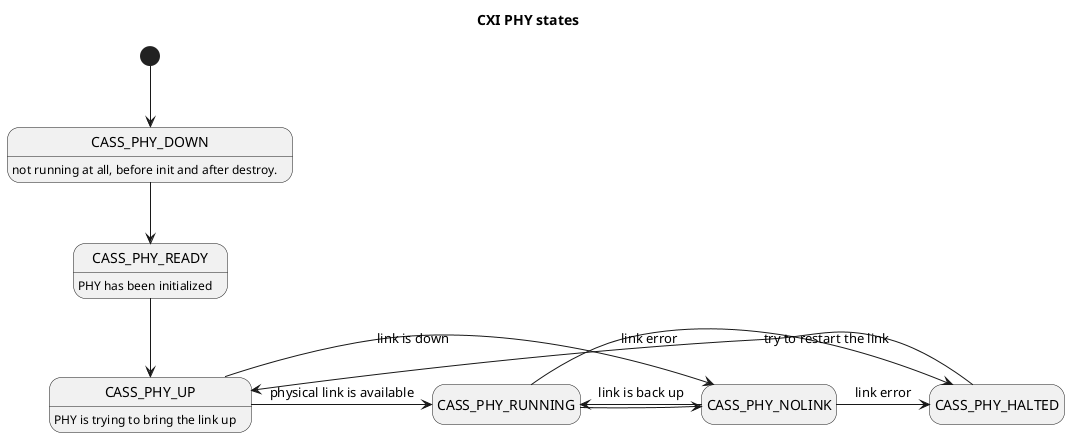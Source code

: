 @startuml

title CXI PHY states
hide empty description

[*] --> CASS_PHY_DOWN

CASS_PHY_DOWN : not running at all, before init and after destroy.
CASS_PHY_DOWN --> CASS_PHY_READY

CASS_PHY_READY : PHY has been initialized
CASS_PHY_READY --> CASS_PHY_UP

CASS_PHY_UP : PHY is trying to bring the link up
CASS_PHY_UP -> CASS_PHY_RUNNING : physical link is available
CASS_PHY_UP -> CASS_PHY_NOLINK : link is down

CASS_PHY_RUNNING -> CASS_PHY_NOLINK
CASS_PHY_RUNNING -> CASS_PHY_HALTED : link error

CASS_PHY_NOLINK -> CASS_PHY_RUNNING : link is back up
CASS_PHY_NOLINK -> CASS_PHY_HALTED : link error

CASS_PHY_HALTED -> CASS_PHY_UP : try to restart the link

@enduml
